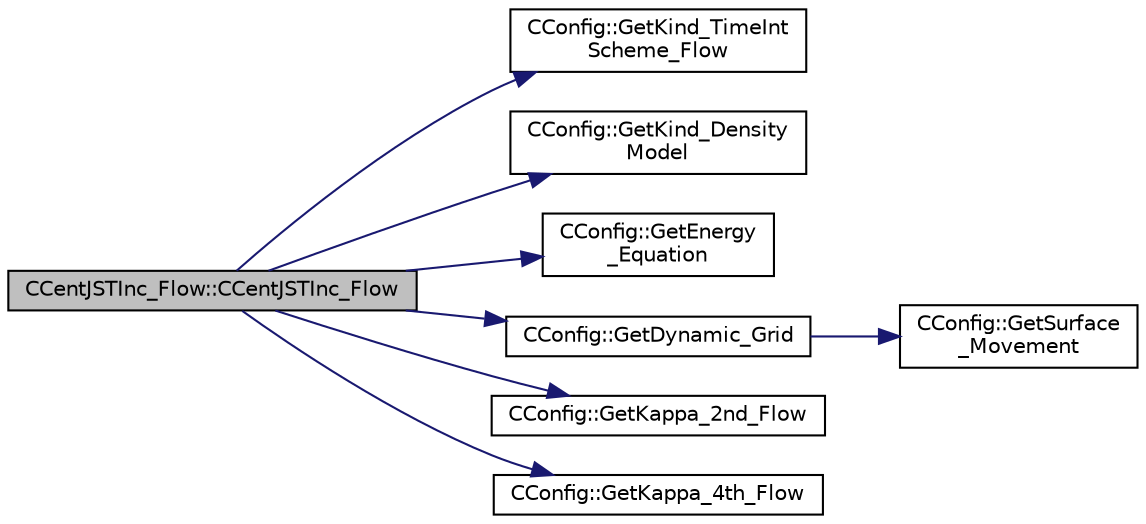 digraph "CCentJSTInc_Flow::CCentJSTInc_Flow"
{
  edge [fontname="Helvetica",fontsize="10",labelfontname="Helvetica",labelfontsize="10"];
  node [fontname="Helvetica",fontsize="10",shape=record];
  rankdir="LR";
  Node0 [label="CCentJSTInc_Flow::CCentJSTInc_Flow",height=0.2,width=0.4,color="black", fillcolor="grey75", style="filled", fontcolor="black"];
  Node0 -> Node1 [color="midnightblue",fontsize="10",style="solid",fontname="Helvetica"];
  Node1 [label="CConfig::GetKind_TimeInt\lScheme_Flow",height=0.2,width=0.4,color="black", fillcolor="white", style="filled",URL="$class_c_config.html#a20e5fd7b43cfd2bf2bcf5137f12bc635",tooltip="Get the kind of integration scheme (explicit or implicit) for the flow equations. ..."];
  Node0 -> Node2 [color="midnightblue",fontsize="10",style="solid",fontname="Helvetica"];
  Node2 [label="CConfig::GetKind_Density\lModel",height=0.2,width=0.4,color="black", fillcolor="white", style="filled",URL="$class_c_config.html#a6ac5dedb352b8312970fe6102e5547f6",tooltip="Option to define the density model for incompressible flows. "];
  Node0 -> Node3 [color="midnightblue",fontsize="10",style="solid",fontname="Helvetica"];
  Node3 [label="CConfig::GetEnergy\l_Equation",height=0.2,width=0.4,color="black", fillcolor="white", style="filled",URL="$class_c_config.html#abb2ba1ecf8988532ce9cecb88c206d28",tooltip="Flag for whether to solve the energy equation for incompressible flows. "];
  Node0 -> Node4 [color="midnightblue",fontsize="10",style="solid",fontname="Helvetica"];
  Node4 [label="CConfig::GetDynamic_Grid",height=0.2,width=0.4,color="black", fillcolor="white", style="filled",URL="$class_c_config.html#aec128f3c410ba39efff14e6e4ae2db13",tooltip="Get information about dynamic grids. "];
  Node4 -> Node5 [color="midnightblue",fontsize="10",style="solid",fontname="Helvetica"];
  Node5 [label="CConfig::GetSurface\l_Movement",height=0.2,width=0.4,color="black", fillcolor="white", style="filled",URL="$class_c_config.html#a67dbc09d0ad95072023d7f356333d6c8",tooltip="Get information about deforming markers. "];
  Node0 -> Node6 [color="midnightblue",fontsize="10",style="solid",fontname="Helvetica"];
  Node6 [label="CConfig::GetKappa_2nd_Flow",height=0.2,width=0.4,color="black", fillcolor="white", style="filled",URL="$class_c_config.html#a09fa956aafda9f4fd72ebf24231e0d57",tooltip="Value of the calibrated constant for the JST method (center scheme). "];
  Node0 -> Node7 [color="midnightblue",fontsize="10",style="solid",fontname="Helvetica"];
  Node7 [label="CConfig::GetKappa_4th_Flow",height=0.2,width=0.4,color="black", fillcolor="white", style="filled",URL="$class_c_config.html#a0ab9dc189c8cf13f7ab1fd1432666d0c",tooltip="Value of the calibrated constant for the JST method (center scheme). "];
}
